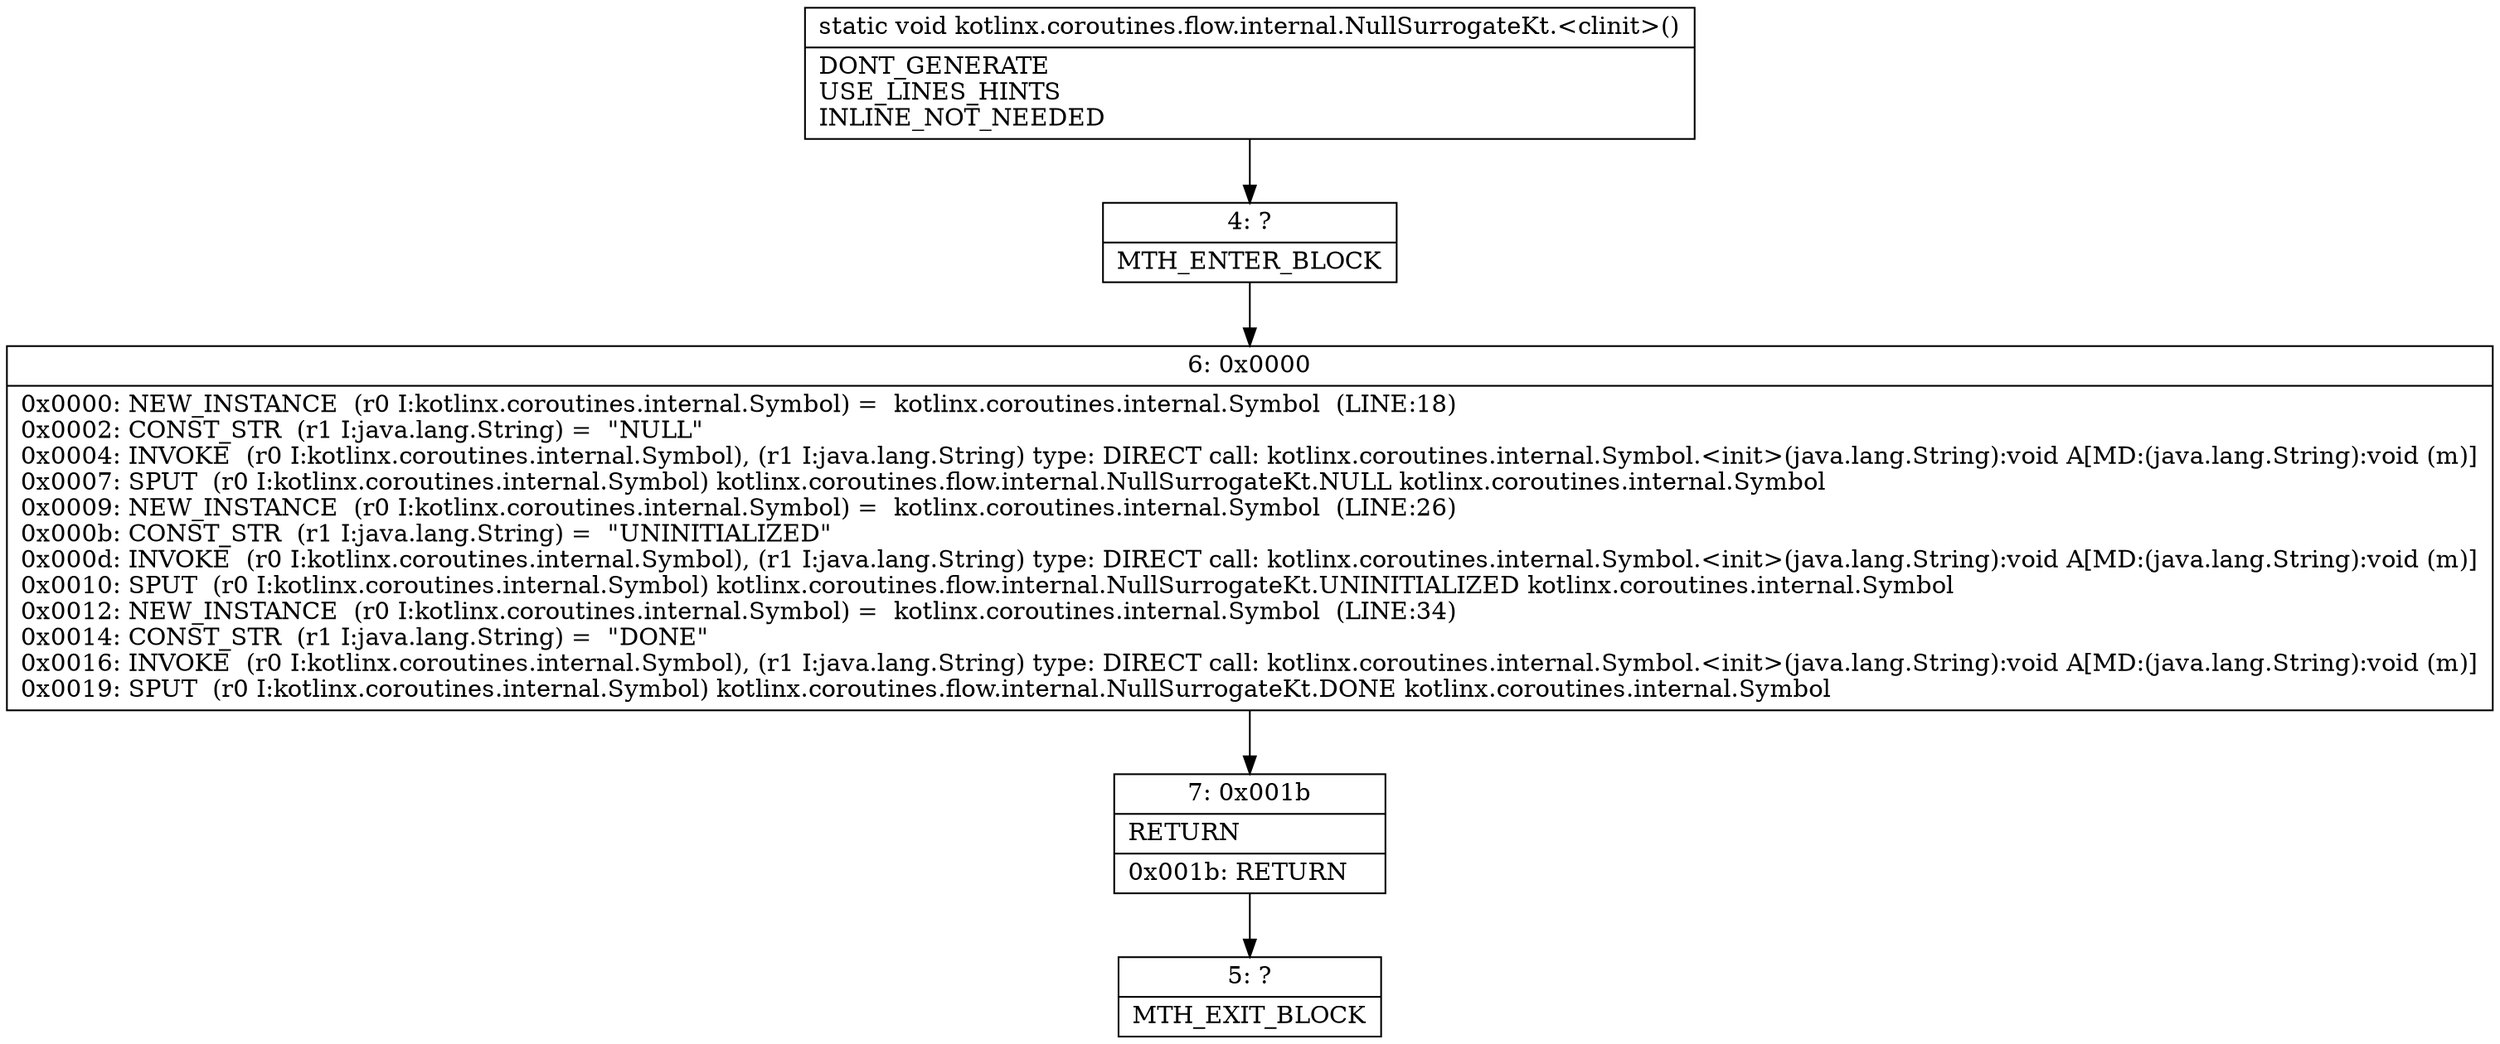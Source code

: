 digraph "CFG forkotlinx.coroutines.flow.internal.NullSurrogateKt.\<clinit\>()V" {
Node_4 [shape=record,label="{4\:\ ?|MTH_ENTER_BLOCK\l}"];
Node_6 [shape=record,label="{6\:\ 0x0000|0x0000: NEW_INSTANCE  (r0 I:kotlinx.coroutines.internal.Symbol) =  kotlinx.coroutines.internal.Symbol  (LINE:18)\l0x0002: CONST_STR  (r1 I:java.lang.String) =  \"NULL\" \l0x0004: INVOKE  (r0 I:kotlinx.coroutines.internal.Symbol), (r1 I:java.lang.String) type: DIRECT call: kotlinx.coroutines.internal.Symbol.\<init\>(java.lang.String):void A[MD:(java.lang.String):void (m)]\l0x0007: SPUT  (r0 I:kotlinx.coroutines.internal.Symbol) kotlinx.coroutines.flow.internal.NullSurrogateKt.NULL kotlinx.coroutines.internal.Symbol \l0x0009: NEW_INSTANCE  (r0 I:kotlinx.coroutines.internal.Symbol) =  kotlinx.coroutines.internal.Symbol  (LINE:26)\l0x000b: CONST_STR  (r1 I:java.lang.String) =  \"UNINITIALIZED\" \l0x000d: INVOKE  (r0 I:kotlinx.coroutines.internal.Symbol), (r1 I:java.lang.String) type: DIRECT call: kotlinx.coroutines.internal.Symbol.\<init\>(java.lang.String):void A[MD:(java.lang.String):void (m)]\l0x0010: SPUT  (r0 I:kotlinx.coroutines.internal.Symbol) kotlinx.coroutines.flow.internal.NullSurrogateKt.UNINITIALIZED kotlinx.coroutines.internal.Symbol \l0x0012: NEW_INSTANCE  (r0 I:kotlinx.coroutines.internal.Symbol) =  kotlinx.coroutines.internal.Symbol  (LINE:34)\l0x0014: CONST_STR  (r1 I:java.lang.String) =  \"DONE\" \l0x0016: INVOKE  (r0 I:kotlinx.coroutines.internal.Symbol), (r1 I:java.lang.String) type: DIRECT call: kotlinx.coroutines.internal.Symbol.\<init\>(java.lang.String):void A[MD:(java.lang.String):void (m)]\l0x0019: SPUT  (r0 I:kotlinx.coroutines.internal.Symbol) kotlinx.coroutines.flow.internal.NullSurrogateKt.DONE kotlinx.coroutines.internal.Symbol \l}"];
Node_7 [shape=record,label="{7\:\ 0x001b|RETURN\l|0x001b: RETURN   \l}"];
Node_5 [shape=record,label="{5\:\ ?|MTH_EXIT_BLOCK\l}"];
MethodNode[shape=record,label="{static void kotlinx.coroutines.flow.internal.NullSurrogateKt.\<clinit\>()  | DONT_GENERATE\lUSE_LINES_HINTS\lINLINE_NOT_NEEDED\l}"];
MethodNode -> Node_4;Node_4 -> Node_6;
Node_6 -> Node_7;
Node_7 -> Node_5;
}

